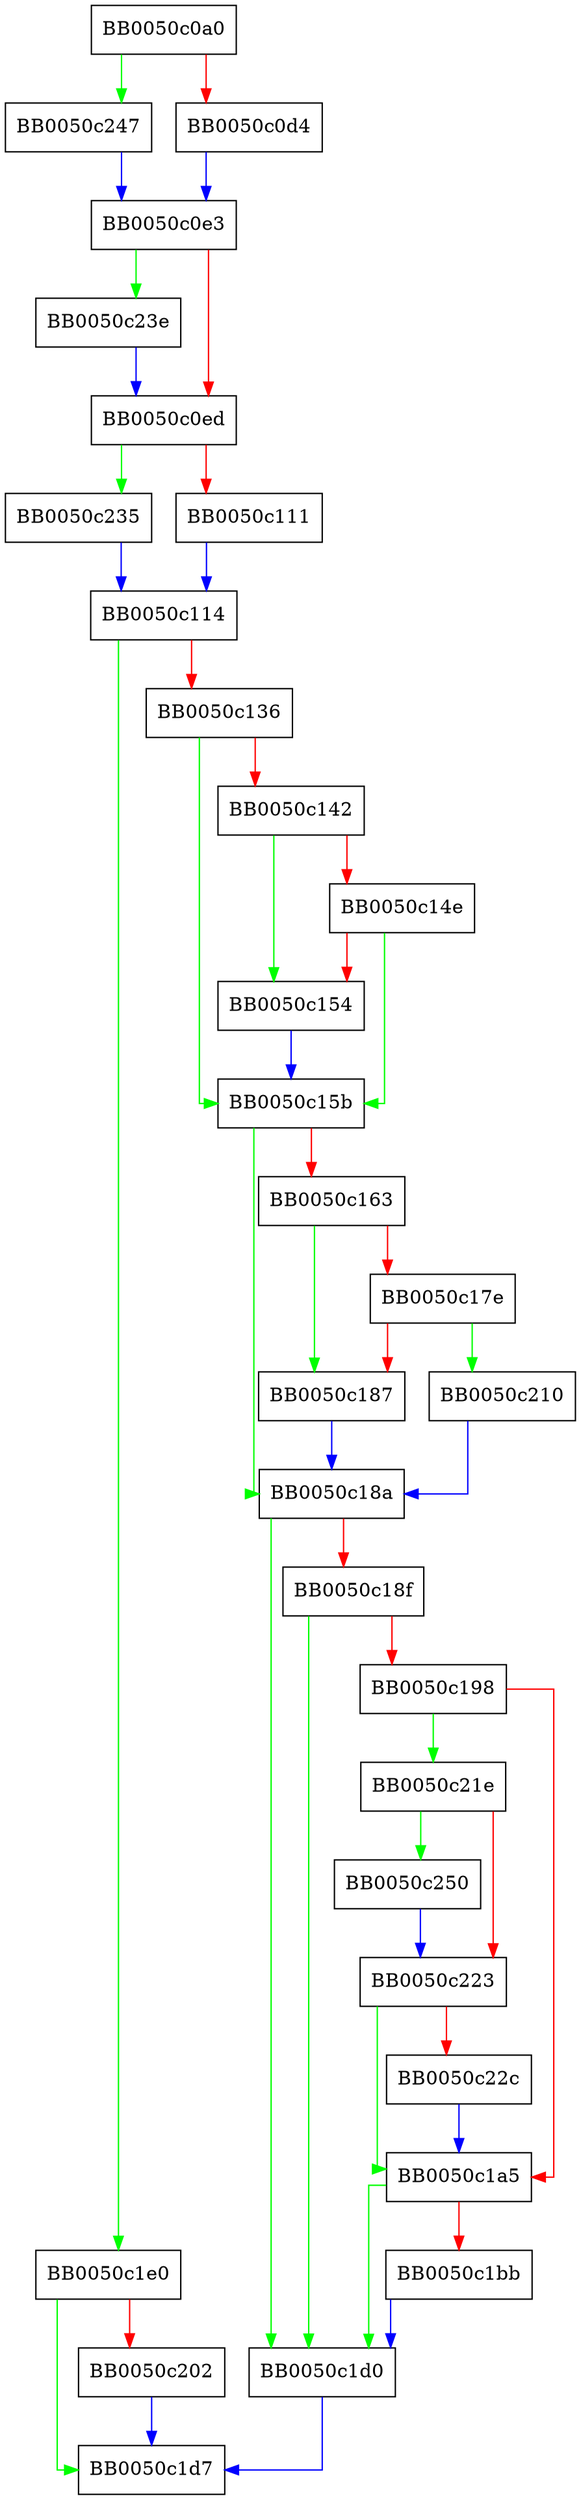digraph ackm_get_pto_time_and_space {
  node [shape="box"];
  graph [splines=ortho];
  BB0050c0a0 -> BB0050c247 [color="green"];
  BB0050c0a0 -> BB0050c0d4 [color="red"];
  BB0050c0d4 -> BB0050c0e3 [color="blue"];
  BB0050c0e3 -> BB0050c23e [color="green"];
  BB0050c0e3 -> BB0050c0ed [color="red"];
  BB0050c0ed -> BB0050c235 [color="green"];
  BB0050c0ed -> BB0050c111 [color="red"];
  BB0050c111 -> BB0050c114 [color="blue"];
  BB0050c114 -> BB0050c1e0 [color="green"];
  BB0050c114 -> BB0050c136 [color="red"];
  BB0050c136 -> BB0050c15b [color="green"];
  BB0050c136 -> BB0050c142 [color="red"];
  BB0050c142 -> BB0050c154 [color="green"];
  BB0050c142 -> BB0050c14e [color="red"];
  BB0050c14e -> BB0050c15b [color="green"];
  BB0050c14e -> BB0050c154 [color="red"];
  BB0050c154 -> BB0050c15b [color="blue"];
  BB0050c15b -> BB0050c18a [color="green"];
  BB0050c15b -> BB0050c163 [color="red"];
  BB0050c163 -> BB0050c187 [color="green"];
  BB0050c163 -> BB0050c17e [color="red"];
  BB0050c17e -> BB0050c210 [color="green"];
  BB0050c17e -> BB0050c187 [color="red"];
  BB0050c187 -> BB0050c18a [color="blue"];
  BB0050c18a -> BB0050c1d0 [color="green"];
  BB0050c18a -> BB0050c18f [color="red"];
  BB0050c18f -> BB0050c1d0 [color="green"];
  BB0050c18f -> BB0050c198 [color="red"];
  BB0050c198 -> BB0050c21e [color="green"];
  BB0050c198 -> BB0050c1a5 [color="red"];
  BB0050c1a5 -> BB0050c1d0 [color="green"];
  BB0050c1a5 -> BB0050c1bb [color="red"];
  BB0050c1bb -> BB0050c1d0 [color="blue"];
  BB0050c1d0 -> BB0050c1d7 [color="blue"];
  BB0050c1e0 -> BB0050c1d7 [color="green"];
  BB0050c1e0 -> BB0050c202 [color="red"];
  BB0050c202 -> BB0050c1d7 [color="blue"];
  BB0050c210 -> BB0050c18a [color="blue"];
  BB0050c21e -> BB0050c250 [color="green"];
  BB0050c21e -> BB0050c223 [color="red"];
  BB0050c223 -> BB0050c1a5 [color="green"];
  BB0050c223 -> BB0050c22c [color="red"];
  BB0050c22c -> BB0050c1a5 [color="blue"];
  BB0050c235 -> BB0050c114 [color="blue"];
  BB0050c23e -> BB0050c0ed [color="blue"];
  BB0050c247 -> BB0050c0e3 [color="blue"];
  BB0050c250 -> BB0050c223 [color="blue"];
}
